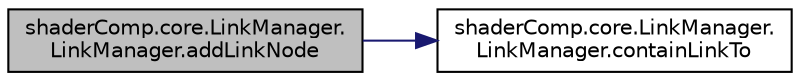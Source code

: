 digraph "shaderComp.core.LinkManager.LinkManager.addLinkNode"
{
  edge [fontname="Helvetica",fontsize="10",labelfontname="Helvetica",labelfontsize="10"];
  node [fontname="Helvetica",fontsize="10",shape=record];
  rankdir="LR";
  Node1 [label="shaderComp.core.LinkManager.\lLinkManager.addLinkNode",height=0.2,width=0.4,color="black", fillcolor="grey75", style="filled" fontcolor="black"];
  Node1 -> Node2 [color="midnightblue",fontsize="10",style="solid",fontname="Helvetica"];
  Node2 [label="shaderComp.core.LinkManager.\lLinkManager.containLinkTo",height=0.2,width=0.4,color="black", fillcolor="white", style="filled",URL="$classshader_comp_1_1core_1_1_link_manager_1_1_link_manager.html#ae30652cc9a10edafbad428439b3eb300"];
}
